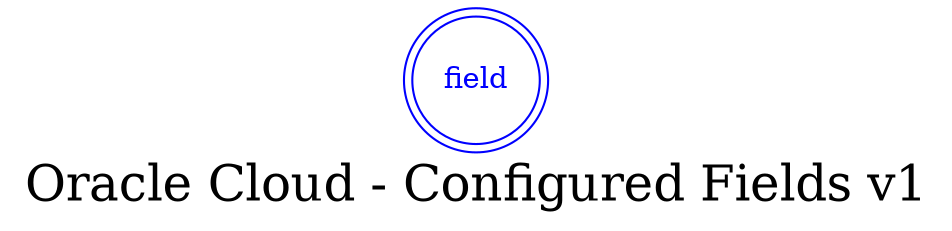 digraph LexiconGraph {
graph[label="Oracle Cloud - Configured Fields v1", fontsize=24]
splines=true
"field" [color=blue, fontcolor=blue, shape=doublecircle]
}
